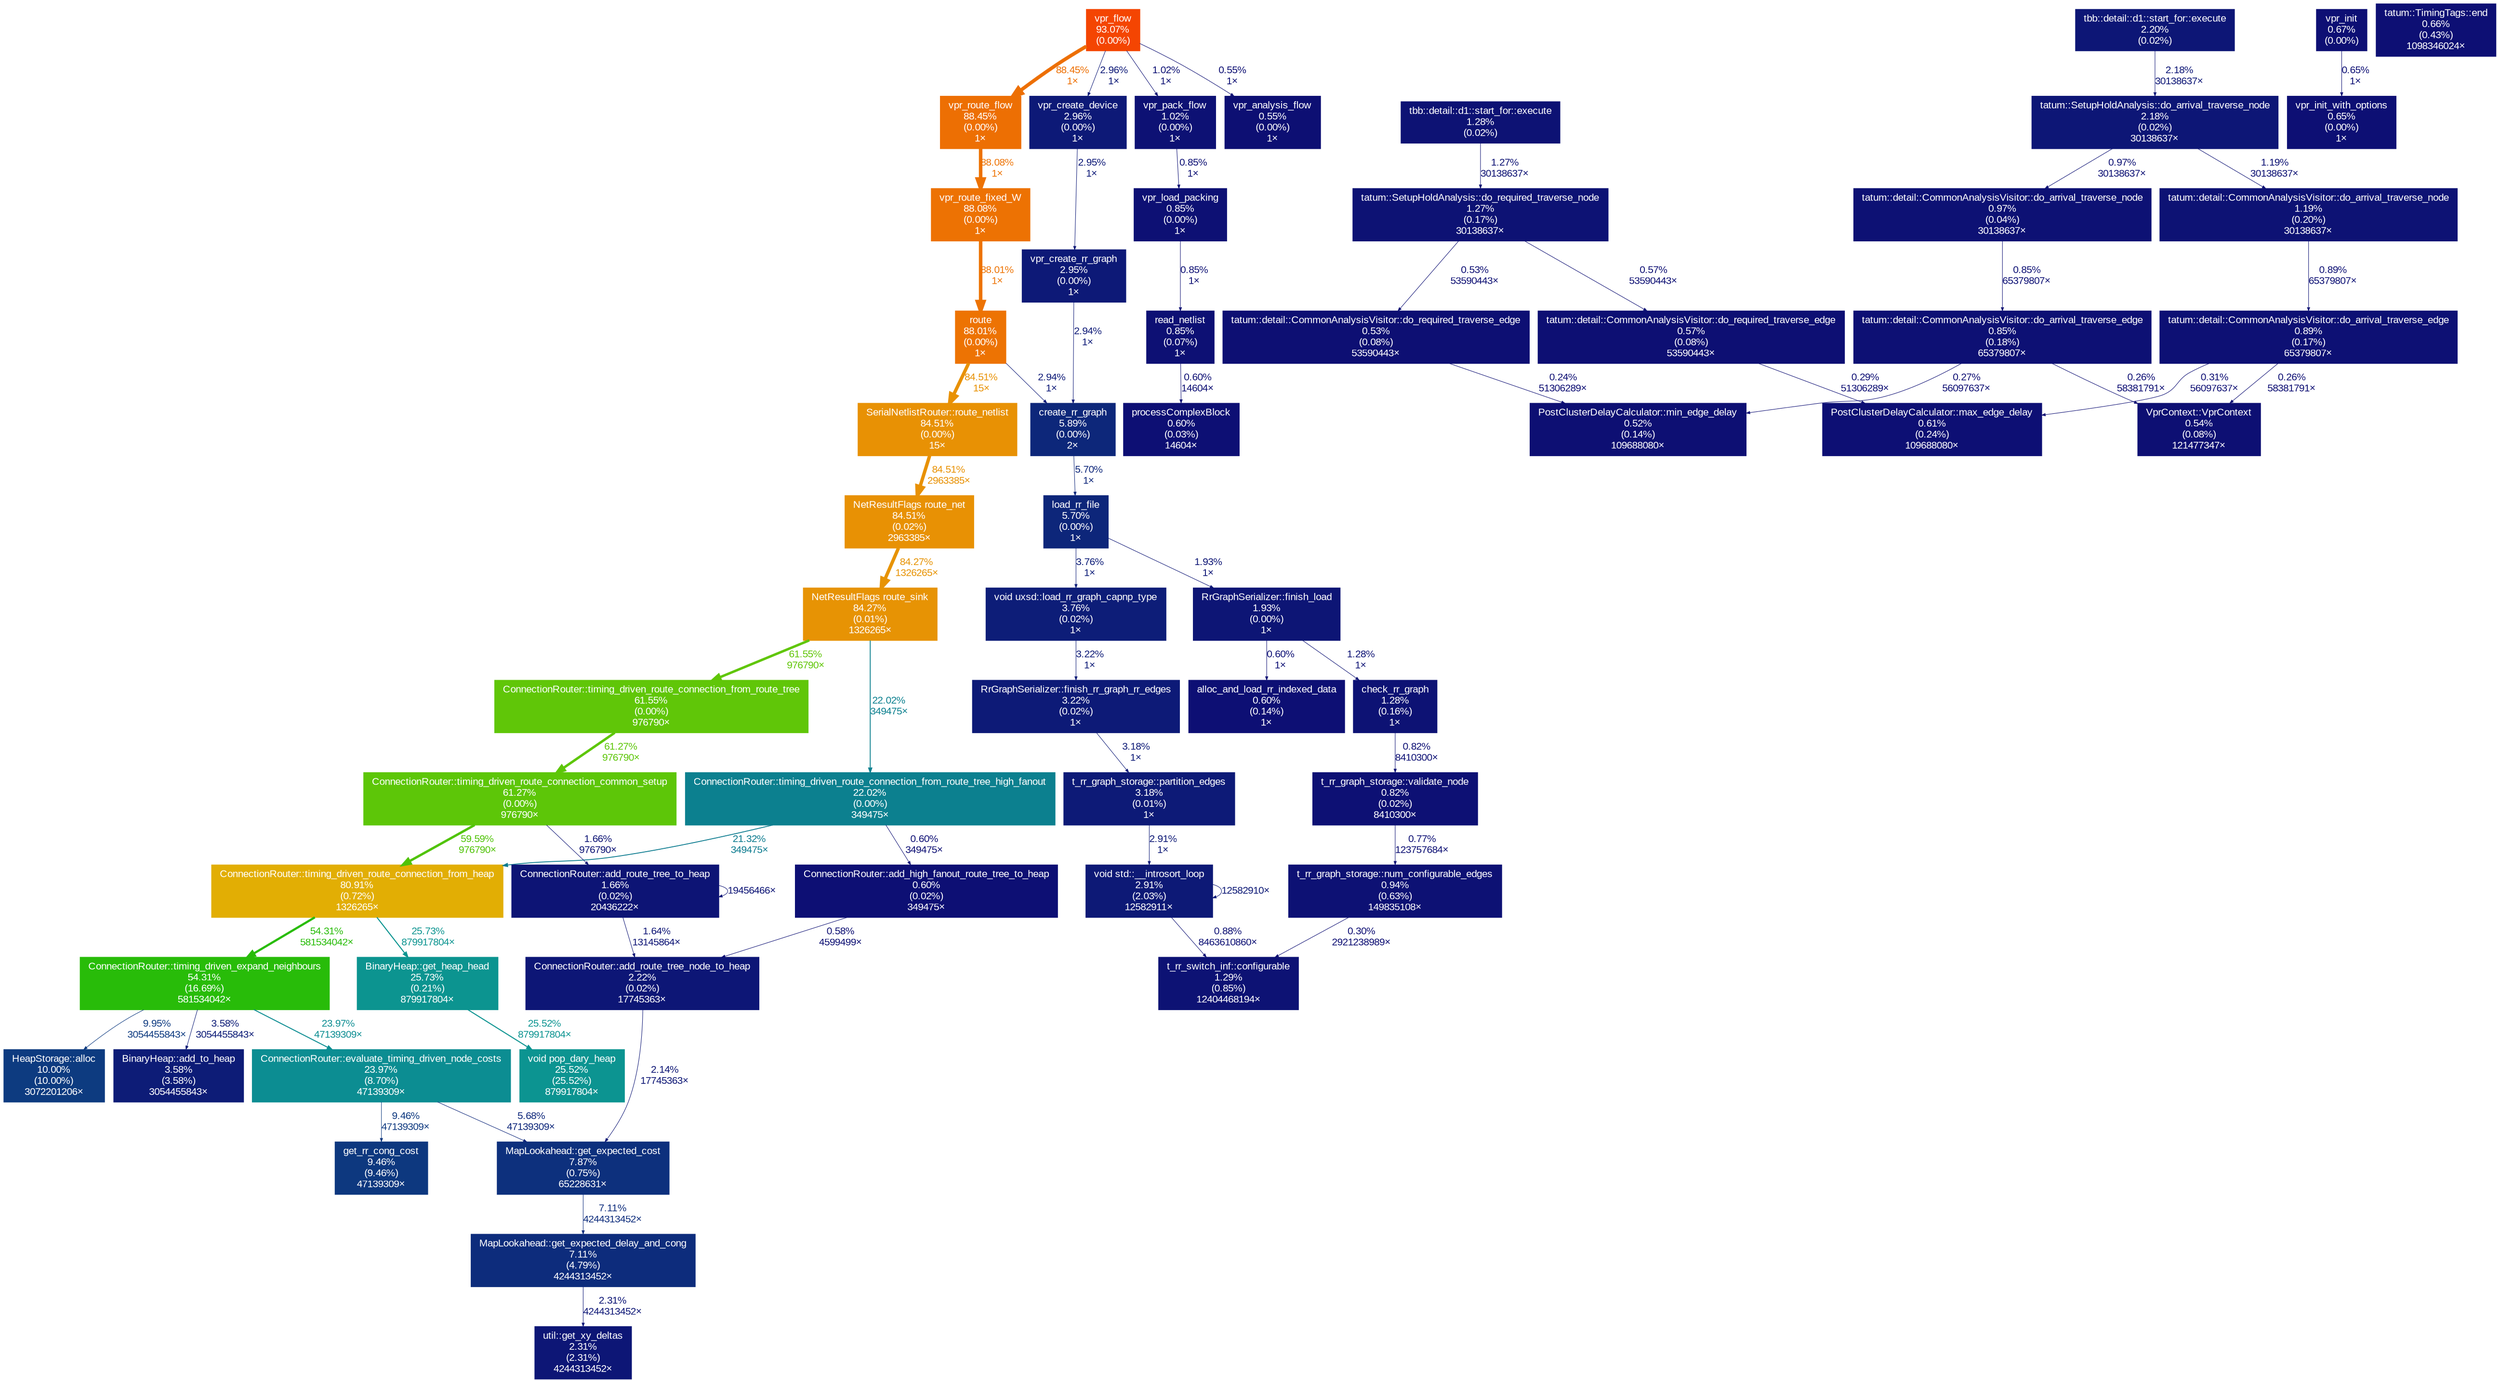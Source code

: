 digraph {
	graph [fontname=Arial, nodesep=0.125, ranksep=0.25];
	node [fontcolor=white, fontname=Arial, height=0, shape=box, style=filled, width=0];
	edge [fontname=Arial];
	1 [color="#f44502", fontcolor="#ffffff", fontsize="10.00", label="vpr_flow\n93.07%\n(0.00%)"];
	1 -> 2 [arrowsize="0.94", color="#ed6f03", fontcolor="#ed6f03", fontsize="10.00", label="88.45%\n1×", labeldistance="3.54", penwidth="3.54"];
	1 -> 26 [arrowsize="0.35", color="#0d1977", fontcolor="#0d1977", fontsize="10.00", label="2.96%\n1×", labeldistance="0.50", penwidth="0.50"];
	1 -> 40 [arrowsize="0.35", color="#0d1174", fontcolor="#0d1174", fontsize="10.00", label="1.02%\n1×", labeldistance="0.50", penwidth="0.50"];
	1 -> 56 [arrowsize="0.35", color="#0d0f73", fontcolor="#0d0f73", fontsize="10.00", label="0.55%\n1×", labeldistance="0.50", penwidth="0.50"];
	2 [color="#ed6f03", fontcolor="#ffffff", fontsize="10.00", label="vpr_route_flow\n88.45%\n(0.00%)\n1×"];
	2 -> 3 [arrowsize="0.94", color="#ed7203", fontcolor="#ed7203", fontsize="10.00", label="88.08%\n1×", labeldistance="3.52", penwidth="3.52"];
	3 [color="#ed7203", fontcolor="#ffffff", fontsize="10.00", label="vpr_route_fixed_W\n88.08%\n(0.00%)\n1×"];
	3 -> 4 [arrowsize="0.94", color="#ed7303", fontcolor="#ed7303", fontsize="10.00", label="88.01%\n1×", labeldistance="3.52", penwidth="3.52"];
	4 [color="#ed7303", fontcolor="#ffffff", fontsize="10.00", label="route\n88.01%\n(0.00%)\n1×"];
	4 -> 5 [arrowsize="0.92", color="#e89104", fontcolor="#e89104", fontsize="10.00", label="84.51%\n15×", labeldistance="3.38", penwidth="3.38"];
	4 -> 20 [arrowsize="0.35", color="#0d1977", fontcolor="#0d1977", fontsize="10.00", label="2.94%\n1×", labeldistance="0.50", penwidth="0.50"];
	5 [color="#e89104", fontcolor="#ffffff", fontsize="10.00", label="SerialNetlistRouter::route_netlist\n84.51%\n(0.00%)\n15×"];
	5 -> 6 [arrowsize="0.92", color="#e89104", fontcolor="#e89104", fontsize="10.00", label="84.51%\n2963385×", labeldistance="3.38", penwidth="3.38"];
	6 [color="#e89104", fontcolor="#ffffff", fontsize="10.00", label="NetResultFlags route_net\n84.51%\n(0.02%)\n2963385×"];
	6 -> 7 [arrowsize="0.92", color="#e79304", fontcolor="#e79304", fontsize="10.00", label="84.27%\n1326265×", labeldistance="3.37", penwidth="3.37"];
	7 [color="#e79304", fontcolor="#ffffff", fontsize="10.00", label="NetResultFlags route_sink\n84.27%\n(0.01%)\n1326265×"];
	7 -> 9 [arrowsize="0.78", color="#60c608", fontcolor="#60c608", fontsize="10.00", label="61.55%\n976790×", labeldistance="2.46", penwidth="2.46"];
	7 -> 15 [arrowsize="0.47", color="#0c808f", fontcolor="#0c808f", fontsize="10.00", label="22.02%\n349475×", labeldistance="0.88", penwidth="0.88"];
	8 [color="#e2ae04", fontcolor="#ffffff", fontsize="10.00", label="ConnectionRouter::timing_driven_route_connection_from_heap\n80.91%\n(0.72%)\n1326265×"];
	8 -> 11 [arrowsize="0.74", color="#28bc09", fontcolor="#28bc09", fontsize="10.00", label="54.31%\n581534042×", labeldistance="2.17", penwidth="2.17"];
	8 -> 12 [arrowsize="0.51", color="#0c9490", fontcolor="#0c9490", fontsize="10.00", label="25.73%\n879917804×", labeldistance="1.03", penwidth="1.03"];
	9 [color="#60c608", fontcolor="#ffffff", fontsize="10.00", label="ConnectionRouter::timing_driven_route_connection_from_route_tree\n61.55%\n(0.00%)\n976790×"];
	9 -> 10 [arrowsize="0.78", color="#5dc608", fontcolor="#5dc608", fontsize="10.00", label="61.27%\n976790×", labeldistance="2.45", penwidth="2.45"];
	10 [color="#5dc608", fontcolor="#ffffff", fontsize="10.00", label="ConnectionRouter::timing_driven_route_connection_common_setup\n61.27%\n(0.00%)\n976790×"];
	10 -> 8 [arrowsize="0.77", color="#50c308", fontcolor="#50c308", fontsize="10.00", label="59.59%\n976790×", labeldistance="2.38", penwidth="2.38"];
	10 -> 34 [arrowsize="0.35", color="#0d1475", fontcolor="#0d1475", fontsize="10.00", label="1.66%\n976790×", labeldistance="0.50", penwidth="0.50"];
	11 [color="#28bc09", fontcolor="#ffffff", fontsize="10.00", label="ConnectionRouter::timing_driven_expand_neighbours\n54.31%\n(16.69%)\n581534042×"];
	11 -> 14 [arrowsize="0.49", color="#0c8d92", fontcolor="#0c8d92", fontsize="10.00", label="23.97%\n47139309×", labeldistance="0.96", penwidth="0.96"];
	11 -> 16 [arrowsize="0.35", color="#0d3a80", fontcolor="#0d3a80", fontsize="10.00", label="9.95%\n3054455843×", labeldistance="0.50", penwidth="0.50"];
	11 -> 23 [arrowsize="0.35", color="#0d1c77", fontcolor="#0d1c77", fontsize="10.00", label="3.58%\n3054455843×", labeldistance="0.50", penwidth="0.50"];
	12 [color="#0c9490", fontcolor="#ffffff", fontsize="10.00", label="BinaryHeap::get_heap_head\n25.73%\n(0.21%)\n879917804×"];
	12 -> 13 [arrowsize="0.51", color="#0c9491", fontcolor="#0c9491", fontsize="10.00", label="25.52%\n879917804×", labeldistance="1.02", penwidth="1.02"];
	13 [color="#0c9491", fontcolor="#ffffff", fontsize="10.00", label="void pop_dary_heap\n25.52%\n(25.52%)\n879917804×"];
	14 [color="#0c8d92", fontcolor="#ffffff", fontsize="10.00", label="ConnectionRouter::evaluate_timing_driven_node_costs\n23.97%\n(8.70%)\n47139309×"];
	14 -> 17 [arrowsize="0.35", color="#0d387f", fontcolor="#0d387f", fontsize="10.00", label="9.46%\n47139309×", labeldistance="0.50", penwidth="0.50"];
	14 -> 18 [arrowsize="0.35", color="#0d267a", fontcolor="#0d267a", fontsize="10.00", label="5.68%\n47139309×", labeldistance="0.50", penwidth="0.50"];
	15 [color="#0c808f", fontcolor="#ffffff", fontsize="10.00", label="ConnectionRouter::timing_driven_route_connection_from_route_tree_high_fanout\n22.02%\n(0.00%)\n349475×"];
	15 -> 8 [arrowsize="0.46", color="#0c7b8f", fontcolor="#0c7b8f", fontsize="10.00", label="21.32%\n349475×", labeldistance="0.85", penwidth="0.85"];
	15 -> 53 [arrowsize="0.35", color="#0d0f74", fontcolor="#0d0f74", fontsize="10.00", label="0.60%\n349475×", labeldistance="0.50", penwidth="0.50"];
	16 [color="#0d3b80", fontcolor="#ffffff", fontsize="10.00", label="HeapStorage::alloc\n10.00%\n(10.00%)\n3072201206×"];
	17 [color="#0d387f", fontcolor="#ffffff", fontsize="10.00", label="get_rr_cong_cost\n9.46%\n(9.46%)\n47139309×"];
	18 [color="#0d307d", fontcolor="#ffffff", fontsize="10.00", label="MapLookahead::get_expected_cost\n7.87%\n(0.75%)\n65228631×"];
	18 -> 19 [arrowsize="0.35", color="#0d2c7c", fontcolor="#0d2c7c", fontsize="10.00", label="7.11%\n4244313452×", labeldistance="0.50", penwidth="0.50"];
	19 [color="#0d2c7c", fontcolor="#ffffff", fontsize="10.00", label="MapLookahead::get_expected_delay_and_cong\n7.11%\n(4.79%)\n4244313452×"];
	19 -> 29 [arrowsize="0.35", color="#0d1676", fontcolor="#0d1676", fontsize="10.00", label="2.31%\n4244313452×", labeldistance="0.50", penwidth="0.50"];
	20 [color="#0d277a", fontcolor="#ffffff", fontsize="10.00", label="create_rr_graph\n5.89%\n(0.00%)\n2×"];
	20 -> 21 [arrowsize="0.35", color="#0d267a", fontcolor="#0d267a", fontsize="10.00", label="5.70%\n1×", labeldistance="0.50", penwidth="0.50"];
	21 [color="#0d267a", fontcolor="#ffffff", fontsize="10.00", label="load_rr_file\n5.70%\n(0.00%)\n1×"];
	21 -> 22 [arrowsize="0.35", color="#0d1d78", fontcolor="#0d1d78", fontsize="10.00", label="3.76%\n1×", labeldistance="0.50", penwidth="0.50"];
	21 -> 33 [arrowsize="0.35", color="#0d1575", fontcolor="#0d1575", fontsize="10.00", label="1.93%\n1×", labeldistance="0.50", penwidth="0.50"];
	22 [color="#0d1d78", fontcolor="#ffffff", fontsize="10.00", label="void uxsd::load_rr_graph_capnp_type\n3.76%\n(0.02%)\n1×"];
	22 -> 24 [arrowsize="0.35", color="#0d1a77", fontcolor="#0d1a77", fontsize="10.00", label="3.22%\n1×", labeldistance="0.50", penwidth="0.50"];
	23 [color="#0d1c77", fontcolor="#ffffff", fontsize="10.00", label="BinaryHeap::add_to_heap\n3.58%\n(3.58%)\n3054455843×"];
	24 [color="#0d1a77", fontcolor="#ffffff", fontsize="10.00", label="RrGraphSerializer::finish_rr_graph_rr_edges\n3.22%\n(0.02%)\n1×"];
	24 -> 25 [arrowsize="0.35", color="#0d1a77", fontcolor="#0d1a77", fontsize="10.00", label="3.18%\n1×", labeldistance="0.50", penwidth="0.50"];
	25 [color="#0d1a77", fontcolor="#ffffff", fontsize="10.00", label="t_rr_graph_storage::partition_edges\n3.18%\n(0.01%)\n1×"];
	25 -> 28 [arrowsize="0.35", color="#0d1976", fontcolor="#0d1976", fontsize="10.00", label="2.91%\n1×", labeldistance="0.50", penwidth="0.50"];
	26 [color="#0d1977", fontcolor="#ffffff", fontsize="10.00", label="vpr_create_device\n2.96%\n(0.00%)\n1×"];
	26 -> 27 [arrowsize="0.35", color="#0d1977", fontcolor="#0d1977", fontsize="10.00", label="2.95%\n1×", labeldistance="0.50", penwidth="0.50"];
	27 [color="#0d1977", fontcolor="#ffffff", fontsize="10.00", label="vpr_create_rr_graph\n2.95%\n(0.00%)\n1×"];
	27 -> 20 [arrowsize="0.35", color="#0d1977", fontcolor="#0d1977", fontsize="10.00", label="2.94%\n1×", labeldistance="0.50", penwidth="0.50"];
	28 [color="#0d1976", fontcolor="#ffffff", fontsize="10.00", label="void std::__introsort_loop\n2.91%\n(2.03%)\n12582911×"];
	28 -> 28 [arrowsize="0.35", color="#0d1976", fontcolor="#0d1976", fontsize="10.00", label="12582910×", labeldistance="0.50", penwidth="0.50"];
	28 -> 35 [arrowsize="0.35", color="#0d1074", fontcolor="#0d1074", fontsize="10.00", label="0.88%\n8463610860×", labeldistance="0.50", penwidth="0.50"];
	29 [color="#0d1676", fontcolor="#ffffff", fontsize="10.00", label="util::get_xy_deltas\n2.31%\n(2.31%)\n4244313452×"];
	30 [color="#0d1676", fontcolor="#ffffff", fontsize="10.00", label="ConnectionRouter::add_route_tree_node_to_heap\n2.22%\n(0.02%)\n17745363×"];
	30 -> 18 [arrowsize="0.35", color="#0d1675", fontcolor="#0d1675", fontsize="10.00", label="2.14%\n17745363×", labeldistance="0.50", penwidth="0.50"];
	31 [color="#0d1676", fontcolor="#ffffff", fontsize="10.00", label="tbb::detail::d1::start_for::execute\n2.20%\n(0.02%)"];
	31 -> 32 [arrowsize="0.35", color="#0d1676", fontcolor="#0d1676", fontsize="10.00", label="2.18%\n30138637×", labeldistance="0.50", penwidth="0.50"];
	32 [color="#0d1676", fontcolor="#ffffff", fontsize="10.00", label="tatum::SetupHoldAnalysis::do_arrival_traverse_node\n2.18%\n(0.02%)\n30138637×"];
	32 -> 39 [arrowsize="0.35", color="#0d1274", fontcolor="#0d1274", fontsize="10.00", label="1.19%\n30138637×", labeldistance="0.50", penwidth="0.50"];
	32 -> 41 [arrowsize="0.35", color="#0d1174", fontcolor="#0d1174", fontsize="10.00", label="0.97%\n30138637×", labeldistance="0.50", penwidth="0.50"];
	33 [color="#0d1575", fontcolor="#ffffff", fontsize="10.00", label="RrGraphSerializer::finish_load\n1.93%\n(0.00%)\n1×"];
	33 -> 37 [arrowsize="0.35", color="#0d1274", fontcolor="#0d1274", fontsize="10.00", label="1.28%\n1×", labeldistance="0.50", penwidth="0.50"];
	33 -> 54 [arrowsize="0.35", color="#0d0f74", fontcolor="#0d0f74", fontsize="10.00", label="0.60%\n1×", labeldistance="0.50", penwidth="0.50"];
	34 [color="#0d1475", fontcolor="#ffffff", fontsize="10.00", label="ConnectionRouter::add_route_tree_to_heap\n1.66%\n(0.02%)\n20436222×"];
	34 -> 30 [arrowsize="0.35", color="#0d1475", fontcolor="#0d1475", fontsize="10.00", label="1.64%\n13145864×", labeldistance="0.50", penwidth="0.50"];
	34 -> 34 [arrowsize="0.35", color="#0d1475", fontcolor="#0d1475", fontsize="10.00", label="19456466×", labeldistance="0.50", penwidth="0.50"];
	35 [color="#0d1274", fontcolor="#ffffff", fontsize="10.00", label="t_rr_switch_inf::configurable\n1.29%\n(0.85%)\n12404468194×"];
	36 [color="#0d1274", fontcolor="#ffffff", fontsize="10.00", label="tbb::detail::d1::start_for::execute\n1.28%\n(0.02%)"];
	36 -> 38 [arrowsize="0.35", color="#0d1274", fontcolor="#0d1274", fontsize="10.00", label="1.27%\n30138637×", labeldistance="0.50", penwidth="0.50"];
	37 [color="#0d1274", fontcolor="#ffffff", fontsize="10.00", label="check_rr_graph\n1.28%\n(0.16%)\n1×"];
	37 -> 47 [arrowsize="0.35", color="#0d1074", fontcolor="#0d1074", fontsize="10.00", label="0.82%\n8410300×", labeldistance="0.50", penwidth="0.50"];
	38 [color="#0d1274", fontcolor="#ffffff", fontsize="10.00", label="tatum::SetupHoldAnalysis::do_required_traverse_node\n1.27%\n(0.17%)\n30138637×"];
	38 -> 55 [arrowsize="0.35", color="#0d0f73", fontcolor="#0d0f73", fontsize="10.00", label="0.57%\n53590443×", labeldistance="0.50", penwidth="0.50"];
	38 -> 58 [arrowsize="0.35", color="#0d0f73", fontcolor="#0d0f73", fontsize="10.00", label="0.53%\n53590443×", labeldistance="0.50", penwidth="0.50"];
	39 [color="#0d1274", fontcolor="#ffffff", fontsize="10.00", label="tatum::detail::CommonAnalysisVisitor::do_arrival_traverse_node\n1.19%\n(0.20%)\n30138637×"];
	39 -> 43 [arrowsize="0.35", color="#0d1074", fontcolor="#0d1074", fontsize="10.00", label="0.89%\n65379807×", labeldistance="0.50", penwidth="0.50"];
	40 [color="#0d1174", fontcolor="#ffffff", fontsize="10.00", label="vpr_pack_flow\n1.02%\n(0.00%)\n1×"];
	40 -> 44 [arrowsize="0.35", color="#0d1074", fontcolor="#0d1074", fontsize="10.00", label="0.85%\n1×", labeldistance="0.50", penwidth="0.50"];
	41 [color="#0d1174", fontcolor="#ffffff", fontsize="10.00", label="tatum::detail::CommonAnalysisVisitor::do_arrival_traverse_node\n0.97%\n(0.04%)\n30138637×"];
	41 -> 45 [arrowsize="0.35", color="#0d1074", fontcolor="#0d1074", fontsize="10.00", label="0.85%\n65379807×", labeldistance="0.50", penwidth="0.50"];
	42 [color="#0d1174", fontcolor="#ffffff", fontsize="10.00", label="t_rr_graph_storage::num_configurable_edges\n0.94%\n(0.63%)\n149835108×"];
	42 -> 35 [arrowsize="0.35", color="#0d0e73", fontcolor="#0d0e73", fontsize="10.00", label="0.30%\n2921238989×", labeldistance="0.50", penwidth="0.50"];
	43 [color="#0d1074", fontcolor="#ffffff", fontsize="10.00", label="tatum::detail::CommonAnalysisVisitor::do_arrival_traverse_edge\n0.89%\n(0.17%)\n65379807×"];
	43 -> 51 [arrowsize="0.35", color="#0d0e73", fontcolor="#0d0e73", fontsize="10.00", label="0.31%\n56097637×", labeldistance="0.50", penwidth="0.50"];
	43 -> 57 [arrowsize="0.35", color="#0d0e73", fontcolor="#0d0e73", fontsize="10.00", label="0.26%\n58381791×", labeldistance="0.50", penwidth="0.50"];
	44 [color="#0d1074", fontcolor="#ffffff", fontsize="10.00", label="vpr_load_packing\n0.85%\n(0.00%)\n1×"];
	44 -> 46 [arrowsize="0.35", color="#0d1074", fontcolor="#0d1074", fontsize="10.00", label="0.85%\n1×", labeldistance="0.50", penwidth="0.50"];
	45 [color="#0d1074", fontcolor="#ffffff", fontsize="10.00", label="tatum::detail::CommonAnalysisVisitor::do_arrival_traverse_edge\n0.85%\n(0.18%)\n65379807×"];
	45 -> 57 [arrowsize="0.35", color="#0d0e73", fontcolor="#0d0e73", fontsize="10.00", label="0.26%\n58381791×", labeldistance="0.50", penwidth="0.50"];
	45 -> 59 [arrowsize="0.35", color="#0d0e73", fontcolor="#0d0e73", fontsize="10.00", label="0.27%\n56097637×", labeldistance="0.50", penwidth="0.50"];
	46 [color="#0d1074", fontcolor="#ffffff", fontsize="10.00", label="read_netlist\n0.85%\n(0.07%)\n1×"];
	46 -> 52 [arrowsize="0.35", color="#0d0f74", fontcolor="#0d0f74", fontsize="10.00", label="0.60%\n14604×", labeldistance="0.50", penwidth="0.50"];
	47 [color="#0d1074", fontcolor="#ffffff", fontsize="10.00", label="t_rr_graph_storage::validate_node\n0.82%\n(0.02%)\n8410300×"];
	47 -> 42 [arrowsize="0.35", color="#0d1074", fontcolor="#0d1074", fontsize="10.00", label="0.77%\n123757684×", labeldistance="0.50", penwidth="0.50"];
	48 [color="#0d0f74", fontcolor="#ffffff", fontsize="10.00", label="vpr_init\n0.67%\n(0.00%)"];
	48 -> 50 [arrowsize="0.35", color="#0d0f74", fontcolor="#0d0f74", fontsize="10.00", label="0.65%\n1×", labeldistance="0.50", penwidth="0.50"];
	49 [color="#0d0f74", fontcolor="#ffffff", fontsize="10.00", label="tatum::TimingTags::end\n0.66%\n(0.43%)\n1098346024×"];
	50 [color="#0d0f74", fontcolor="#ffffff", fontsize="10.00", label="vpr_init_with_options\n0.65%\n(0.00%)\n1×"];
	51 [color="#0d0f74", fontcolor="#ffffff", fontsize="10.00", label="PostClusterDelayCalculator::max_edge_delay\n0.61%\n(0.24%)\n109688080×"];
	52 [color="#0d0f74", fontcolor="#ffffff", fontsize="10.00", label="processComplexBlock\n0.60%\n(0.03%)\n14604×"];
	53 [color="#0d0f74", fontcolor="#ffffff", fontsize="10.00", label="ConnectionRouter::add_high_fanout_route_tree_to_heap\n0.60%\n(0.02%)\n349475×"];
	53 -> 30 [arrowsize="0.35", color="#0d0f73", fontcolor="#0d0f73", fontsize="10.00", label="0.58%\n4599499×", labeldistance="0.50", penwidth="0.50"];
	54 [color="#0d0f74", fontcolor="#ffffff", fontsize="10.00", label="alloc_and_load_rr_indexed_data\n0.60%\n(0.14%)\n1×"];
	55 [color="#0d0f73", fontcolor="#ffffff", fontsize="10.00", label="tatum::detail::CommonAnalysisVisitor::do_required_traverse_edge\n0.57%\n(0.08%)\n53590443×"];
	55 -> 51 [arrowsize="0.35", color="#0d0e73", fontcolor="#0d0e73", fontsize="10.00", label="0.29%\n51306289×", labeldistance="0.50", penwidth="0.50"];
	56 [color="#0d0f73", fontcolor="#ffffff", fontsize="10.00", label="vpr_analysis_flow\n0.55%\n(0.00%)\n1×"];
	57 [color="#0d0f73", fontcolor="#ffffff", fontsize="10.00", label="VprContext::VprContext\n0.54%\n(0.08%)\n121477347×"];
	58 [color="#0d0f73", fontcolor="#ffffff", fontsize="10.00", label="tatum::detail::CommonAnalysisVisitor::do_required_traverse_edge\n0.53%\n(0.08%)\n53590443×"];
	58 -> 59 [arrowsize="0.35", color="#0d0e73", fontcolor="#0d0e73", fontsize="10.00", label="0.24%\n51306289×", labeldistance="0.50", penwidth="0.50"];
	59 [color="#0d0f73", fontcolor="#ffffff", fontsize="10.00", label="PostClusterDelayCalculator::min_edge_delay\n0.52%\n(0.14%)\n109688080×"];
}
